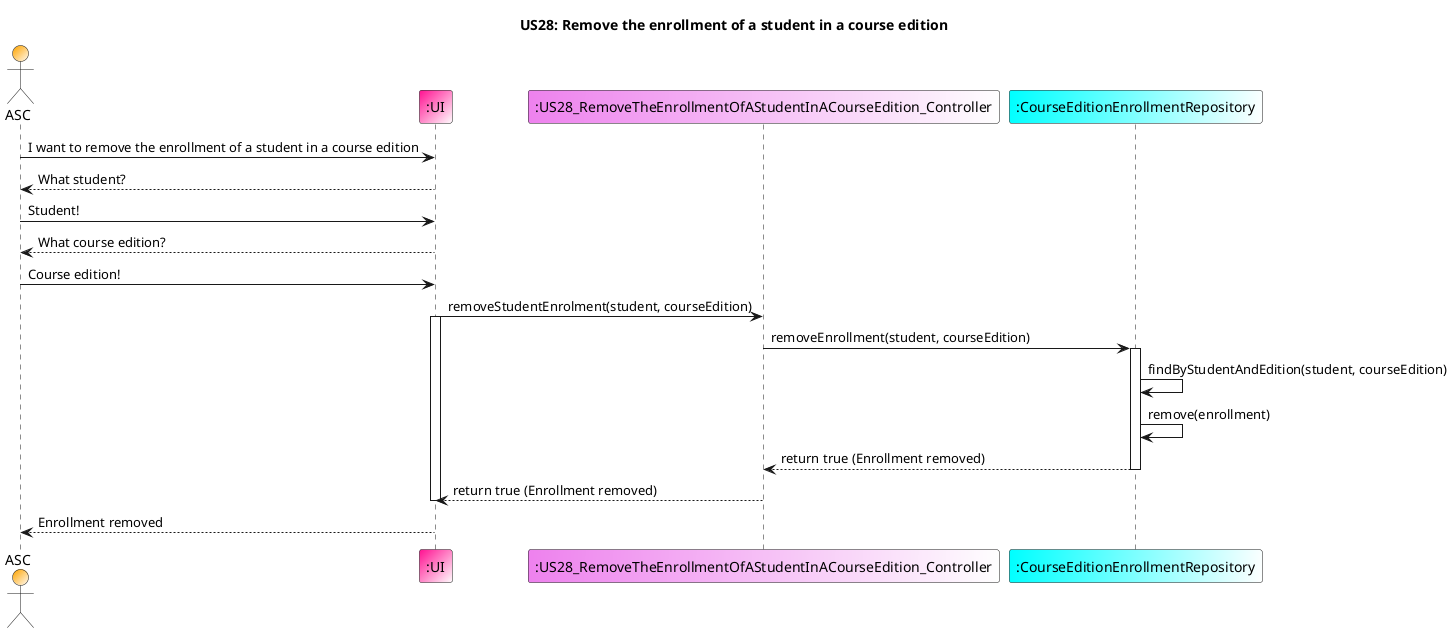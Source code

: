 @startuml

title US28: Remove the enrollment of a student in a course edition

actor ASC #Orange/White
participant ":UI" as UI #DeepPink/White
participant ":US28_RemoveTheEnrollmentOfAStudentInACourseEdition_Controller" as Controller #Violet/White
participant ":CourseEditionEnrollmentRepository" as Repository #Cyan/White

ASC -> UI : I want to remove the enrollment of a student in a course edition
UI --> ASC : What student?
ASC -> UI : Student!
UI --> ASC : What course edition?
ASC -> UI : Course edition!

UI -> Controller : removeStudentEnrolment(student, courseEdition)
activate UI

Controller -> Repository : removeEnrollment(student, courseEdition)
activate Repository

Repository -> Repository : findByStudentAndEdition(student, courseEdition)
Repository -> Repository : remove(enrollment)
Repository --> Controller : return true (Enrollment removed)

deactivate Repository

Controller --> UI : return true (Enrollment removed)
deactivate UI
UI --> ASC : Enrollment removed

@enduml
